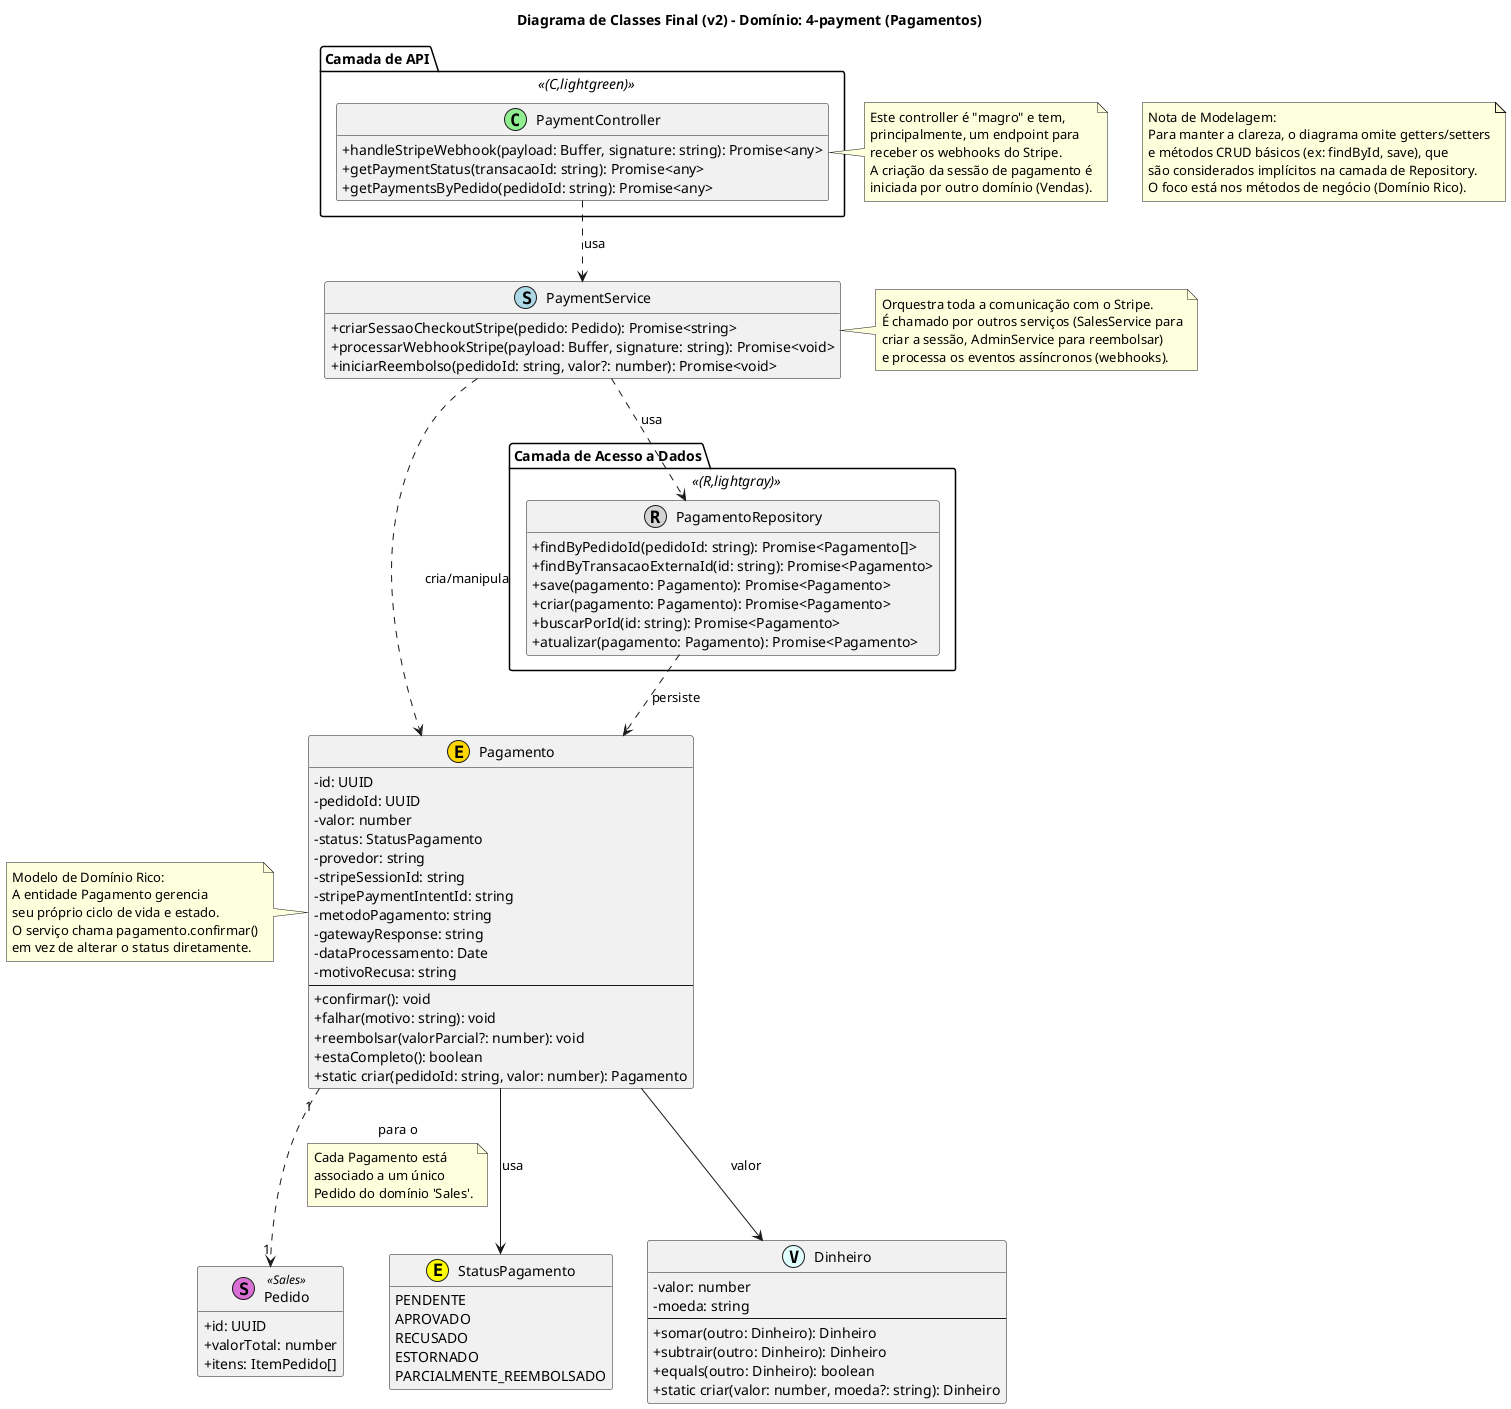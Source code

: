 @startuml
' Título do Diagrama
title Diagrama de Classes Final (v2) - Domínio: 4-payment (Pagamentos)

' Configurações visuais para clareza
skinparam classAttributeIconSize 0
hide empty members

' Nota geral sobre a simplificação do diagrama
note as DiagramNote
Nota de Modelagem:
Para manter a clareza, o diagrama omite getters/setters
e métodos CRUD básicos (ex: findById, save), que
são considerados implícitos na camada de Repository.
O foco está nos métodos de negócio (Domínio Rico).
end note

' ===================================
' Camada de Lógica de Negócio (Services)
' ===================================
class PaymentService << (S,lightblue) >> {
+ criarSessaoCheckoutStripe(pedido: Pedido): Promise<string>
+ processarWebhookStripe(payload: Buffer, signature: string): Promise<void>
+ iniciarReembolso(pedidoId: string, valor?: number): Promise<void>
}
note right of PaymentService
Orquestra toda a comunicação com o Stripe.
É chamado por outros serviços (SalesService para
criar a sessão, AdminService para reembolsar)
e processa os eventos assíncronos (webhooks).
end note

' ===================================
' Camada de Acesso a Dados (Repositories)
' ===================================
package "Camada de Acesso a Dados" << (R,lightgray) >> {
  class PagamentoRepository << (R,lightgray) >> {
  + findByPedidoId(pedidoId: string): Promise<Pagamento[]>
  + findByTransacaoExternaId(id: string): Promise<Pagamento>
  + save(pagamento: Pagamento): Promise<Pagamento>
  + criar(pagamento: Pagamento): Promise<Pagamento>
  + buscarPorId(id: string): Promise<Pagamento>
  + atualizar(pagamento: Pagamento): Promise<Pagamento>
  }
}

' ===================================
' Camada de API (Controllers)
' ===================================
package "Camada de API" << (C,lightgreen) >> {
  class PaymentController << (C,lightgreen) >> {
  + handleStripeWebhook(payload: Buffer, signature: string): Promise<any>
  + getPaymentStatus(transacaoId: string): Promise<any>
  + getPaymentsByPedido(pedidoId: string): Promise<any>
  }
}
note right of PaymentController
Este controller é "magro" e tem,
principalmente, um endpoint para
receber os webhooks do Stripe.
A criação da sessão de pagamento é
iniciada por outro domínio (Vendas).
end note

' ===================================
' Camada de Domínio (Rich Domain Model)
' ===================================

' --- Placeholder para a entidade Pedido do domínio de Vendas ---
class Pedido <<(S,orchid)Sales>> {
+ id: UUID
+ valorTotal: number
+ itens: ItemPedido[]
}

class Pagamento << (E,gold) >> {
- id: UUID
- pedidoId: UUID
- valor: number
- status: StatusPagamento
- provedor: string
- stripeSessionId: string
- stripePaymentIntentId: string
- metodoPagamento: string
- gatewayResponse: string
- dataProcessamento: Date
- motivoRecusa: string
--
+ confirmar(): void
+ falhar(motivo: string): void
+ reembolsar(valorParcial?: number): void
+ estaCompleto(): boolean
+ static criar(pedidoId: string, valor: number): Pagamento
}
note left of Pagamento
Modelo de Domínio Rico:
A entidade Pagamento gerencia
seu próprio ciclo de vida e estado.
O serviço chama pagamento.confirmar()
em vez de alterar o status diretamente.
end note

enum StatusPagamento << (E,yellow) >> {
PENDENTE
APROVADO
RECUSADO
ESTORNADO
PARCIALMENTE_REEMBOLSADO
}

' ===================================
' Value Objects (Dinheiro)
' ===================================
class Dinheiro << (V,lightcyan) >> {
- valor: number
- moeda: string
--
+ somar(outro: Dinheiro): Dinheiro
+ subtrair(outro: Dinheiro): Dinheiro
+ equals(outro: Dinheiro): boolean
+ static criar(valor: number, moeda?: string): Dinheiro
}

' ===================================
' Relacionamentos
' ===================================

' --- Dependências entre Camadas ---
PaymentController ..> PaymentService : usa
PaymentService ..> PagamentoRepository : usa
PaymentService ..> Pagamento : cria/manipula
PagamentoRepository ..> Pagamento : persiste

' Relação de Uso do Enum
Pagamento --> StatusPagamento : usa

' Relação com Value Object
Pagamento --> Dinheiro : valor

' --- Relações com outros domínios ---
Pagamento "1" ..> "1" Pedido : para o
note on link
Cada Pagamento está
associado a um único
Pedido do domínio 'Sales'.
end note

@enduml
